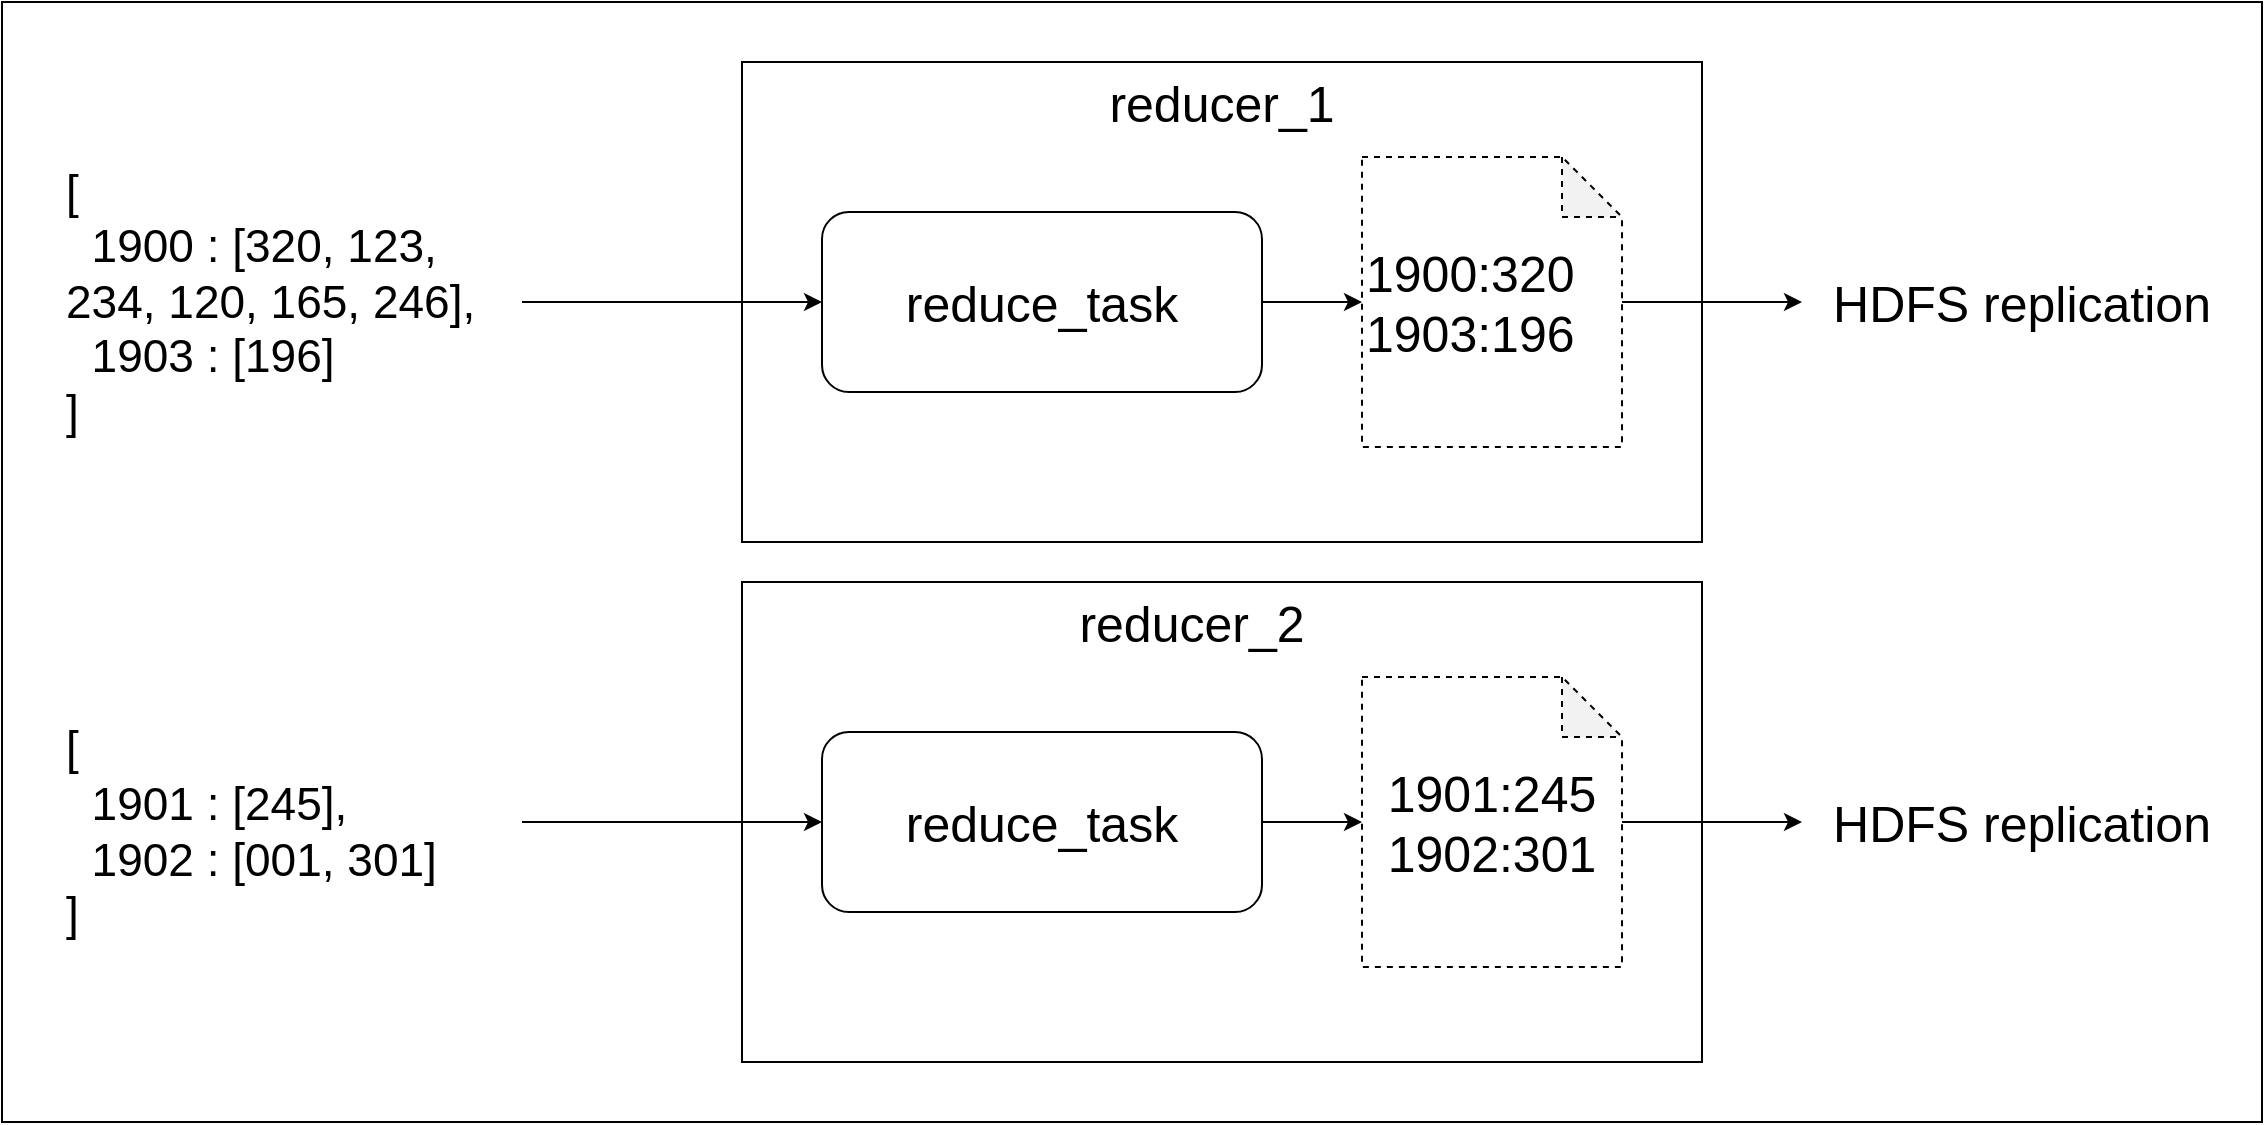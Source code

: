 <mxfile version="13.6.2" type="device"><diagram id="kGfp8amSb_5_MXtysCyA" name="Page-1"><mxGraphModel dx="1422" dy="822" grid="1" gridSize="10" guides="1" tooltips="1" connect="1" arrows="1" fold="1" page="1" pageScale="1" pageWidth="1600" pageHeight="900" math="0" shadow="0"><root><mxCell id="0"/><mxCell id="1" parent="0"/><mxCell id="O2OiiqaeWTNiBTXrOgAg-25" value="" style="rounded=0;whiteSpace=wrap;html=1;fillColor=none;" vertex="1" parent="1"><mxGeometry x="80" y="70" width="1130" height="560" as="geometry"/></mxCell><mxCell id="O2OiiqaeWTNiBTXrOgAg-4" value="" style="rounded=0;whiteSpace=wrap;html=1;fillColor=none;" vertex="1" parent="1"><mxGeometry x="450" y="100" width="480" height="240" as="geometry"/></mxCell><mxCell id="O2OiiqaeWTNiBTXrOgAg-1" value="&lt;font style=&quot;font-size: 23px&quot;&gt;[&lt;br&gt;&lt;div&gt;&lt;span&gt;&amp;nbsp; 1900 : [320, 123, 234, 120, 165, 246],&lt;/span&gt;&lt;span&gt;&amp;nbsp;&lt;/span&gt;&lt;/div&gt;&amp;nbsp; 1903 : [196]&lt;br&gt;&lt;span&gt;]&lt;/span&gt;&lt;br&gt;&lt;/font&gt;" style="text;html=1;strokeColor=none;fillColor=none;align=left;verticalAlign=middle;whiteSpace=wrap;rounded=0;" vertex="1" parent="1"><mxGeometry x="110" y="110" width="230" height="220" as="geometry"/></mxCell><mxCell id="O2OiiqaeWTNiBTXrOgAg-3" value="&lt;div&gt;&lt;span style=&quot;font-size: 23px&quot;&gt;[&lt;/span&gt;&lt;/div&gt;&lt;div&gt;&lt;span style=&quot;font-size: 23px&quot;&gt;&amp;nbsp; 1901 : [245],&lt;/span&gt;&lt;/div&gt;&lt;span style=&quot;font-size: 23px&quot;&gt;&amp;nbsp; 1902 : [001, 301]&lt;/span&gt;&lt;span style=&quot;font-size: 23px&quot;&gt;&lt;br&gt;&lt;/span&gt;&lt;div style=&quot;font-size: 23px&quot;&gt;]&lt;/div&gt;" style="text;html=1;strokeColor=none;fillColor=none;align=left;verticalAlign=middle;whiteSpace=wrap;rounded=0;" vertex="1" parent="1"><mxGeometry x="110" y="430" width="290" height="110" as="geometry"/></mxCell><mxCell id="O2OiiqaeWTNiBTXrOgAg-6" value="&lt;font style=&quot;font-size: 25px&quot;&gt;reduce_task&lt;/font&gt;" style="rounded=1;whiteSpace=wrap;html=1;fillColor=none;" vertex="1" parent="1"><mxGeometry x="490" y="175" width="220" height="90" as="geometry"/></mxCell><mxCell id="O2OiiqaeWTNiBTXrOgAg-7" value="&lt;font style=&quot;font-size: 25px&quot;&gt;1900:320&lt;br&gt;1903:196&lt;br&gt;&lt;/font&gt;" style="shape=note;whiteSpace=wrap;html=1;backgroundOutline=1;darkOpacity=0.05;fillColor=none;dashed=1;align=left;" vertex="1" parent="1"><mxGeometry x="760" y="147.5" width="130" height="145" as="geometry"/></mxCell><mxCell id="O2OiiqaeWTNiBTXrOgAg-11" value="" style="endArrow=classic;html=1;" edge="1" parent="1" source="O2OiiqaeWTNiBTXrOgAg-1" target="O2OiiqaeWTNiBTXrOgAg-6"><mxGeometry width="50" height="50" relative="1" as="geometry"><mxPoint x="370" y="470" as="sourcePoint"/><mxPoint x="420" y="420" as="targetPoint"/></mxGeometry></mxCell><mxCell id="O2OiiqaeWTNiBTXrOgAg-12" value="" style="endArrow=classic;html=1;" edge="1" parent="1" source="O2OiiqaeWTNiBTXrOgAg-6" target="O2OiiqaeWTNiBTXrOgAg-7"><mxGeometry width="50" height="50" relative="1" as="geometry"><mxPoint x="350" y="230" as="sourcePoint"/><mxPoint x="500" y="230" as="targetPoint"/></mxGeometry></mxCell><mxCell id="O2OiiqaeWTNiBTXrOgAg-14" value="&lt;font style=&quot;font-size: 25px&quot;&gt;HDFS replication&lt;/font&gt;" style="text;html=1;strokeColor=none;fillColor=none;align=center;verticalAlign=middle;whiteSpace=wrap;rounded=0;" vertex="1" parent="1"><mxGeometry x="980" y="200" width="220" height="40" as="geometry"/></mxCell><mxCell id="O2OiiqaeWTNiBTXrOgAg-15" value="" style="endArrow=classic;html=1;" edge="1" parent="1" source="O2OiiqaeWTNiBTXrOgAg-7" target="O2OiiqaeWTNiBTXrOgAg-14"><mxGeometry width="50" height="50" relative="1" as="geometry"><mxPoint x="880" y="220" as="sourcePoint"/><mxPoint x="1170.0" y="220" as="targetPoint"/></mxGeometry></mxCell><mxCell id="O2OiiqaeWTNiBTXrOgAg-16" value="" style="rounded=0;whiteSpace=wrap;html=1;fillColor=none;" vertex="1" parent="1"><mxGeometry x="450" y="360" width="480" height="240" as="geometry"/></mxCell><mxCell id="O2OiiqaeWTNiBTXrOgAg-17" value="&lt;font style=&quot;font-size: 25px&quot;&gt;reduce_task&lt;/font&gt;" style="rounded=1;whiteSpace=wrap;html=1;fillColor=none;" vertex="1" parent="1"><mxGeometry x="490" y="435" width="220" height="90" as="geometry"/></mxCell><mxCell id="O2OiiqaeWTNiBTXrOgAg-18" value="&lt;div style=&quot;text-align: left&quot;&gt;&lt;span style=&quot;font-size: 25px&quot;&gt;1901:245&lt;/span&gt;&lt;/div&gt;&lt;span style=&quot;font-size: 25px&quot;&gt;&lt;div style=&quot;text-align: left&quot;&gt;&lt;span&gt;1902:301&lt;/span&gt;&lt;/div&gt;&lt;/span&gt;" style="shape=note;whiteSpace=wrap;html=1;backgroundOutline=1;darkOpacity=0.05;fillColor=none;dashed=1;" vertex="1" parent="1"><mxGeometry x="760" y="407.5" width="130" height="145" as="geometry"/></mxCell><mxCell id="O2OiiqaeWTNiBTXrOgAg-19" value="" style="endArrow=classic;html=1;" edge="1" parent="1" target="O2OiiqaeWTNiBTXrOgAg-17"><mxGeometry width="50" height="50" relative="1" as="geometry"><mxPoint x="340" y="480" as="sourcePoint"/><mxPoint x="420" y="680" as="targetPoint"/></mxGeometry></mxCell><mxCell id="O2OiiqaeWTNiBTXrOgAg-20" value="" style="endArrow=classic;html=1;" edge="1" parent="1" source="O2OiiqaeWTNiBTXrOgAg-17" target="O2OiiqaeWTNiBTXrOgAg-18"><mxGeometry width="50" height="50" relative="1" as="geometry"><mxPoint x="350" y="490" as="sourcePoint"/><mxPoint x="500" y="490" as="targetPoint"/></mxGeometry></mxCell><mxCell id="O2OiiqaeWTNiBTXrOgAg-21" value="&lt;font style=&quot;font-size: 25px&quot;&gt;HDFS replication&lt;/font&gt;" style="text;html=1;strokeColor=none;fillColor=none;align=center;verticalAlign=middle;whiteSpace=wrap;rounded=0;" vertex="1" parent="1"><mxGeometry x="980" y="460" width="220" height="40" as="geometry"/></mxCell><mxCell id="O2OiiqaeWTNiBTXrOgAg-22" value="" style="endArrow=classic;html=1;" edge="1" parent="1" source="O2OiiqaeWTNiBTXrOgAg-18" target="O2OiiqaeWTNiBTXrOgAg-21"><mxGeometry width="50" height="50" relative="1" as="geometry"><mxPoint x="880" y="480" as="sourcePoint"/><mxPoint x="1170.0" y="480" as="targetPoint"/></mxGeometry></mxCell><mxCell id="O2OiiqaeWTNiBTXrOgAg-23" value="&lt;font style=&quot;font-size: 25px&quot;&gt;reducer_1&lt;/font&gt;" style="text;html=1;strokeColor=none;fillColor=none;align=center;verticalAlign=middle;whiteSpace=wrap;rounded=0;" vertex="1" parent="1"><mxGeometry x="585" y="110" width="210" height="20" as="geometry"/></mxCell><mxCell id="O2OiiqaeWTNiBTXrOgAg-24" value="&lt;font style=&quot;font-size: 25px&quot;&gt;reducer_2&lt;/font&gt;" style="text;html=1;strokeColor=none;fillColor=none;align=center;verticalAlign=middle;whiteSpace=wrap;rounded=0;" vertex="1" parent="1"><mxGeometry x="570" y="370" width="210" height="20" as="geometry"/></mxCell></root></mxGraphModel></diagram></mxfile>